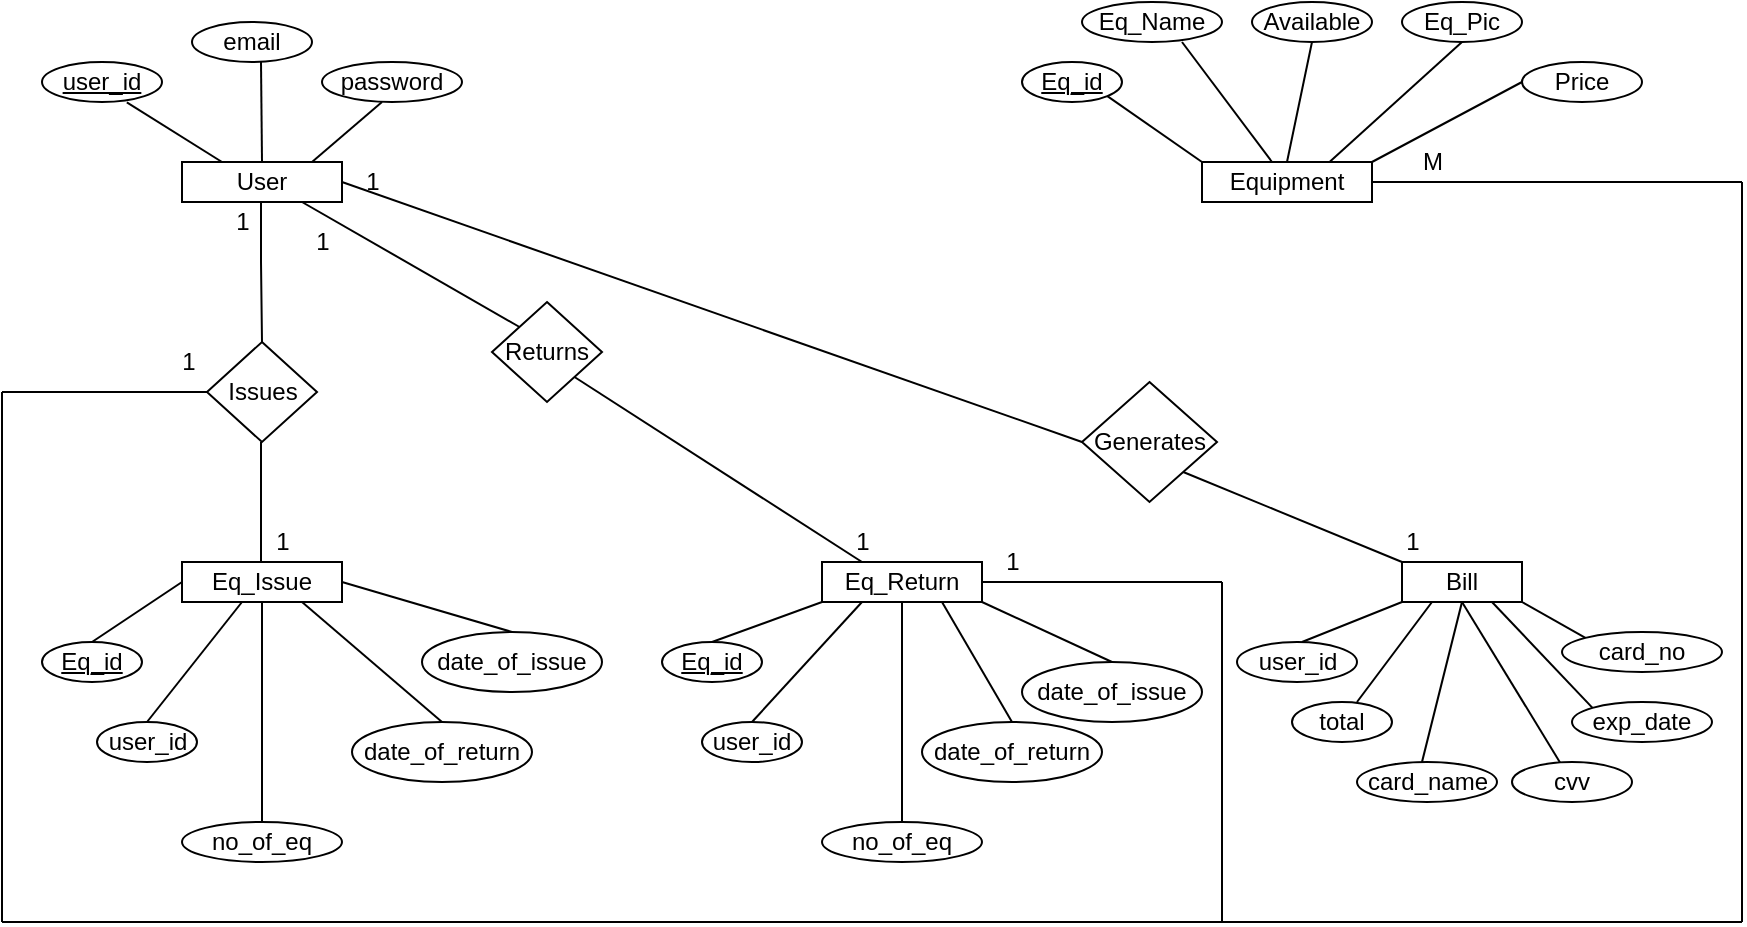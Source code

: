 <mxfile version="15.9.1" type="device"><diagram id="R2lEEEUBdFMjLlhIrx00" name="Page-1"><mxGraphModel dx="1888" dy="579" grid="1" gridSize="10" guides="1" tooltips="1" connect="1" arrows="1" fold="1" page="1" pageScale="1" pageWidth="850" pageHeight="1100" math="0" shadow="0" extFonts="Permanent Marker^https://fonts.googleapis.com/css?family=Permanent+Marker"><root><mxCell id="0"/><mxCell id="1" parent="0"/><mxCell id="FPNQ0Em0uRhj_sEyes1W-5" value="User" style="rounded=0;whiteSpace=wrap;html=1;" vertex="1" parent="1"><mxGeometry x="80" y="120" width="80" height="20" as="geometry"/></mxCell><mxCell id="FPNQ0Em0uRhj_sEyes1W-6" value="password" style="ellipse;whiteSpace=wrap;html=1;" vertex="1" parent="1"><mxGeometry x="150" y="70" width="70" height="20" as="geometry"/></mxCell><mxCell id="FPNQ0Em0uRhj_sEyes1W-7" value="email" style="ellipse;whiteSpace=wrap;html=1;" vertex="1" parent="1"><mxGeometry x="85" y="50" width="60" height="20" as="geometry"/></mxCell><mxCell id="FPNQ0Em0uRhj_sEyes1W-8" value="&lt;u&gt;user_id&lt;/u&gt;" style="ellipse;whiteSpace=wrap;html=1;" vertex="1" parent="1"><mxGeometry x="10" y="70" width="60" height="20" as="geometry"/></mxCell><mxCell id="FPNQ0Em0uRhj_sEyes1W-9" value="Equipment" style="rounded=0;whiteSpace=wrap;html=1;" vertex="1" parent="1"><mxGeometry x="590" y="120" width="85" height="20" as="geometry"/></mxCell><mxCell id="FPNQ0Em0uRhj_sEyes1W-10" value="&lt;u&gt;Eq_id&lt;/u&gt;" style="ellipse;whiteSpace=wrap;html=1;" vertex="1" parent="1"><mxGeometry x="500" y="70" width="50" height="20" as="geometry"/></mxCell><mxCell id="FPNQ0Em0uRhj_sEyes1W-12" value="Eq_Name" style="ellipse;whiteSpace=wrap;html=1;" vertex="1" parent="1"><mxGeometry x="530" y="40" width="70" height="20" as="geometry"/></mxCell><mxCell id="FPNQ0Em0uRhj_sEyes1W-13" value="Available" style="ellipse;whiteSpace=wrap;html=1;" vertex="1" parent="1"><mxGeometry x="615" y="40" width="60" height="20" as="geometry"/></mxCell><mxCell id="FPNQ0Em0uRhj_sEyes1W-14" value="Eq_Pic" style="ellipse;whiteSpace=wrap;html=1;" vertex="1" parent="1"><mxGeometry x="690" y="40" width="60" height="20" as="geometry"/></mxCell><mxCell id="FPNQ0Em0uRhj_sEyes1W-16" value="Price" style="ellipse;whiteSpace=wrap;html=1;" vertex="1" parent="1"><mxGeometry x="750" y="70" width="60" height="20" as="geometry"/></mxCell><mxCell id="FPNQ0Em0uRhj_sEyes1W-18" value="Issues" style="rhombus;whiteSpace=wrap;html=1;" vertex="1" parent="1"><mxGeometry x="92.5" y="210" width="55" height="50" as="geometry"/></mxCell><mxCell id="FPNQ0Em0uRhj_sEyes1W-20" value="Eq_Issue" style="rounded=0;whiteSpace=wrap;html=1;" vertex="1" parent="1"><mxGeometry x="80" y="320" width="80" height="20" as="geometry"/></mxCell><mxCell id="FPNQ0Em0uRhj_sEyes1W-21" value="&lt;u&gt;Eq_id&lt;/u&gt;" style="ellipse;whiteSpace=wrap;html=1;" vertex="1" parent="1"><mxGeometry x="10" y="360" width="50" height="20" as="geometry"/></mxCell><mxCell id="FPNQ0Em0uRhj_sEyes1W-22" value="user_id" style="ellipse;whiteSpace=wrap;html=1;" vertex="1" parent="1"><mxGeometry x="37.5" y="400" width="50" height="20" as="geometry"/></mxCell><mxCell id="FPNQ0Em0uRhj_sEyes1W-23" value="date_of_issue" style="ellipse;whiteSpace=wrap;html=1;" vertex="1" parent="1"><mxGeometry x="200" y="355" width="90" height="30" as="geometry"/></mxCell><mxCell id="FPNQ0Em0uRhj_sEyes1W-24" value="date_of_return" style="ellipse;whiteSpace=wrap;html=1;" vertex="1" parent="1"><mxGeometry x="165" y="400" width="90" height="30" as="geometry"/></mxCell><mxCell id="FPNQ0Em0uRhj_sEyes1W-25" value="no_of_eq" style="ellipse;whiteSpace=wrap;html=1;" vertex="1" parent="1"><mxGeometry x="80" y="450" width="80" height="20" as="geometry"/></mxCell><mxCell id="FPNQ0Em0uRhj_sEyes1W-26" value="Eq_Return" style="rounded=0;whiteSpace=wrap;html=1;" vertex="1" parent="1"><mxGeometry x="400" y="320" width="80" height="20" as="geometry"/></mxCell><mxCell id="FPNQ0Em0uRhj_sEyes1W-27" value="&lt;u&gt;Eq_id&lt;/u&gt;" style="ellipse;whiteSpace=wrap;html=1;" vertex="1" parent="1"><mxGeometry x="320" y="360" width="50" height="20" as="geometry"/></mxCell><mxCell id="FPNQ0Em0uRhj_sEyes1W-28" value="user_id" style="ellipse;whiteSpace=wrap;html=1;" vertex="1" parent="1"><mxGeometry x="340" y="400" width="50" height="20" as="geometry"/></mxCell><mxCell id="FPNQ0Em0uRhj_sEyes1W-29" value="no_of_eq" style="ellipse;whiteSpace=wrap;html=1;" vertex="1" parent="1"><mxGeometry x="400" y="450" width="80" height="20" as="geometry"/></mxCell><mxCell id="FPNQ0Em0uRhj_sEyes1W-30" value="date_of_return" style="ellipse;whiteSpace=wrap;html=1;" vertex="1" parent="1"><mxGeometry x="450" y="400" width="90" height="30" as="geometry"/></mxCell><mxCell id="FPNQ0Em0uRhj_sEyes1W-31" value="date_of_issue" style="ellipse;whiteSpace=wrap;html=1;" vertex="1" parent="1"><mxGeometry x="500" y="370" width="90" height="30" as="geometry"/></mxCell><mxCell id="FPNQ0Em0uRhj_sEyes1W-32" value="Returns" style="rhombus;whiteSpace=wrap;html=1;" vertex="1" parent="1"><mxGeometry x="235" y="190" width="55" height="50" as="geometry"/></mxCell><mxCell id="FPNQ0Em0uRhj_sEyes1W-33" value="Bill" style="rounded=0;whiteSpace=wrap;html=1;" vertex="1" parent="1"><mxGeometry x="690" y="320" width="60" height="20" as="geometry"/></mxCell><mxCell id="FPNQ0Em0uRhj_sEyes1W-37" value="user_id" style="ellipse;whiteSpace=wrap;html=1;" vertex="1" parent="1"><mxGeometry x="607.5" y="360" width="60" height="20" as="geometry"/></mxCell><mxCell id="FPNQ0Em0uRhj_sEyes1W-38" value="total" style="ellipse;whiteSpace=wrap;html=1;" vertex="1" parent="1"><mxGeometry x="635" y="390" width="50" height="20" as="geometry"/></mxCell><mxCell id="FPNQ0Em0uRhj_sEyes1W-39" value="card_no" style="ellipse;whiteSpace=wrap;html=1;" vertex="1" parent="1"><mxGeometry x="770" y="355" width="80" height="20" as="geometry"/></mxCell><mxCell id="FPNQ0Em0uRhj_sEyes1W-40" value="card_name" style="ellipse;whiteSpace=wrap;html=1;" vertex="1" parent="1"><mxGeometry x="667.5" y="420" width="70" height="20" as="geometry"/></mxCell><mxCell id="FPNQ0Em0uRhj_sEyes1W-41" value="exp_date" style="ellipse;whiteSpace=wrap;html=1;" vertex="1" parent="1"><mxGeometry x="775" y="390" width="70" height="20" as="geometry"/></mxCell><mxCell id="FPNQ0Em0uRhj_sEyes1W-42" value="cvv" style="ellipse;whiteSpace=wrap;html=1;" vertex="1" parent="1"><mxGeometry x="745" y="420" width="60" height="20" as="geometry"/></mxCell><mxCell id="FPNQ0Em0uRhj_sEyes1W-58" value="" style="endArrow=none;html=1;rounded=0;" edge="1" parent="1"><mxGeometry relative="1" as="geometry"><mxPoint x="119.5" y="140" as="sourcePoint"/><mxPoint x="120" y="210" as="targetPoint"/><Array as="points"><mxPoint x="119.5" y="170"/></Array></mxGeometry></mxCell><mxCell id="FPNQ0Em0uRhj_sEyes1W-62" value="" style="endArrow=none;html=1;rounded=0;entryX=0.707;entryY=1.01;entryDx=0;entryDy=0;entryPerimeter=0;" edge="1" parent="1" target="FPNQ0Em0uRhj_sEyes1W-8"><mxGeometry width="50" height="50" relative="1" as="geometry"><mxPoint x="100" y="120" as="sourcePoint"/><mxPoint x="50" y="50" as="targetPoint"/></mxGeometry></mxCell><mxCell id="FPNQ0Em0uRhj_sEyes1W-63" value="" style="endArrow=none;html=1;rounded=0;" edge="1" parent="1"><mxGeometry width="50" height="50" relative="1" as="geometry"><mxPoint x="120" y="120" as="sourcePoint"/><mxPoint x="119.5" y="70" as="targetPoint"/></mxGeometry></mxCell><mxCell id="FPNQ0Em0uRhj_sEyes1W-64" value="" style="endArrow=none;html=1;rounded=0;" edge="1" parent="1"><mxGeometry width="50" height="50" relative="1" as="geometry"><mxPoint x="145" y="120" as="sourcePoint"/><mxPoint x="180" y="90" as="targetPoint"/></mxGeometry></mxCell><mxCell id="FPNQ0Em0uRhj_sEyes1W-67" value="" style="endArrow=none;html=1;rounded=0;" edge="1" parent="1"><mxGeometry width="50" height="50" relative="1" as="geometry"><mxPoint x="119.5" y="320" as="sourcePoint"/><mxPoint x="119.5" y="260" as="targetPoint"/></mxGeometry></mxCell><mxCell id="FPNQ0Em0uRhj_sEyes1W-69" value="" style="endArrow=none;html=1;rounded=0;" edge="1" parent="1" source="FPNQ0Em0uRhj_sEyes1W-25"><mxGeometry width="50" height="50" relative="1" as="geometry"><mxPoint x="120" y="440" as="sourcePoint"/><mxPoint x="120" y="340" as="targetPoint"/></mxGeometry></mxCell><mxCell id="FPNQ0Em0uRhj_sEyes1W-70" value="" style="endArrow=none;html=1;rounded=0;exitX=0.5;exitY=0;exitDx=0;exitDy=0;" edge="1" parent="1" source="FPNQ0Em0uRhj_sEyes1W-21"><mxGeometry width="50" height="50" relative="1" as="geometry"><mxPoint x="50" y="360" as="sourcePoint"/><mxPoint x="80" y="330" as="targetPoint"/></mxGeometry></mxCell><mxCell id="FPNQ0Em0uRhj_sEyes1W-71" value="" style="endArrow=none;html=1;rounded=0;exitX=0.5;exitY=0;exitDx=0;exitDy=0;" edge="1" parent="1" source="FPNQ0Em0uRhj_sEyes1W-22"><mxGeometry width="50" height="50" relative="1" as="geometry"><mxPoint x="60" y="390" as="sourcePoint"/><mxPoint x="110" y="340" as="targetPoint"/></mxGeometry></mxCell><mxCell id="FPNQ0Em0uRhj_sEyes1W-73" value="" style="endArrow=none;html=1;rounded=0;exitX=0.5;exitY=0;exitDx=0;exitDy=0;entryX=0.75;entryY=1;entryDx=0;entryDy=0;" edge="1" parent="1" source="FPNQ0Em0uRhj_sEyes1W-24" target="FPNQ0Em0uRhj_sEyes1W-20"><mxGeometry width="50" height="50" relative="1" as="geometry"><mxPoint x="100" y="395" as="sourcePoint"/><mxPoint x="150" y="345" as="targetPoint"/></mxGeometry></mxCell><mxCell id="FPNQ0Em0uRhj_sEyes1W-74" value="" style="endArrow=none;html=1;rounded=0;entryX=0.5;entryY=0;entryDx=0;entryDy=0;" edge="1" parent="1" target="FPNQ0Em0uRhj_sEyes1W-23"><mxGeometry width="50" height="50" relative="1" as="geometry"><mxPoint x="160" y="330" as="sourcePoint"/><mxPoint x="210" y="280" as="targetPoint"/></mxGeometry></mxCell><mxCell id="FPNQ0Em0uRhj_sEyes1W-76" value="" style="endArrow=none;html=1;rounded=0;exitX=0;exitY=0;exitDx=0;exitDy=0;entryX=0.75;entryY=1;entryDx=0;entryDy=0;" edge="1" parent="1" source="FPNQ0Em0uRhj_sEyes1W-32" target="FPNQ0Em0uRhj_sEyes1W-5"><mxGeometry width="50" height="50" relative="1" as="geometry"><mxPoint x="100" y="190" as="sourcePoint"/><mxPoint x="150" y="140" as="targetPoint"/></mxGeometry></mxCell><mxCell id="FPNQ0Em0uRhj_sEyes1W-77" value="" style="endArrow=none;html=1;rounded=0;entryX=1;entryY=1;entryDx=0;entryDy=0;exitX=0.25;exitY=0;exitDx=0;exitDy=0;" edge="1" parent="1" source="FPNQ0Em0uRhj_sEyes1W-26" target="FPNQ0Em0uRhj_sEyes1W-32"><mxGeometry width="50" height="50" relative="1" as="geometry"><mxPoint x="420" y="290" as="sourcePoint"/><mxPoint x="340" y="240" as="targetPoint"/></mxGeometry></mxCell><mxCell id="FPNQ0Em0uRhj_sEyes1W-78" value="" style="endArrow=none;html=1;rounded=0;exitX=0.5;exitY=0;exitDx=0;exitDy=0;entryX=0;entryY=1;entryDx=0;entryDy=0;" edge="1" parent="1" source="FPNQ0Em0uRhj_sEyes1W-27" target="FPNQ0Em0uRhj_sEyes1W-26"><mxGeometry width="50" height="50" relative="1" as="geometry"><mxPoint x="380" y="380" as="sourcePoint"/><mxPoint x="430" y="330" as="targetPoint"/></mxGeometry></mxCell><mxCell id="FPNQ0Em0uRhj_sEyes1W-80" value="" style="endArrow=none;html=1;rounded=0;exitX=0.5;exitY=0;exitDx=0;exitDy=0;entryX=0.25;entryY=1;entryDx=0;entryDy=0;" edge="1" parent="1" source="FPNQ0Em0uRhj_sEyes1W-28" target="FPNQ0Em0uRhj_sEyes1W-26"><mxGeometry width="50" height="50" relative="1" as="geometry"><mxPoint x="400" y="390" as="sourcePoint"/><mxPoint x="450" y="340" as="targetPoint"/></mxGeometry></mxCell><mxCell id="FPNQ0Em0uRhj_sEyes1W-81" value="" style="endArrow=none;html=1;rounded=0;exitX=0.5;exitY=0;exitDx=0;exitDy=0;entryX=0.5;entryY=1;entryDx=0;entryDy=0;" edge="1" parent="1" source="FPNQ0Em0uRhj_sEyes1W-29" target="FPNQ0Em0uRhj_sEyes1W-26"><mxGeometry width="50" height="50" relative="1" as="geometry"><mxPoint x="425" y="390" as="sourcePoint"/><mxPoint x="475" y="340" as="targetPoint"/></mxGeometry></mxCell><mxCell id="FPNQ0Em0uRhj_sEyes1W-82" value="" style="endArrow=none;html=1;rounded=0;exitX=0.5;exitY=0;exitDx=0;exitDy=0;entryX=0.75;entryY=1;entryDx=0;entryDy=0;" edge="1" parent="1" source="FPNQ0Em0uRhj_sEyes1W-30" target="FPNQ0Em0uRhj_sEyes1W-26"><mxGeometry width="50" height="50" relative="1" as="geometry"><mxPoint x="530" y="390" as="sourcePoint"/><mxPoint x="480" y="340" as="targetPoint"/></mxGeometry></mxCell><mxCell id="FPNQ0Em0uRhj_sEyes1W-84" value="" style="endArrow=none;html=1;rounded=0;exitX=0.5;exitY=0;exitDx=0;exitDy=0;entryX=1;entryY=1;entryDx=0;entryDy=0;" edge="1" parent="1" source="FPNQ0Em0uRhj_sEyes1W-31" target="FPNQ0Em0uRhj_sEyes1W-26"><mxGeometry width="50" height="50" relative="1" as="geometry"><mxPoint x="615" y="360" as="sourcePoint"/><mxPoint x="510" y="330" as="targetPoint"/></mxGeometry></mxCell><mxCell id="FPNQ0Em0uRhj_sEyes1W-86" value="" style="endArrow=none;html=1;rounded=0;exitX=0;exitY=0;exitDx=0;exitDy=0;entryX=1;entryY=1;entryDx=0;entryDy=0;" edge="1" parent="1" source="FPNQ0Em0uRhj_sEyes1W-9" target="FPNQ0Em0uRhj_sEyes1W-10"><mxGeometry width="50" height="50" relative="1" as="geometry"><mxPoint x="550" y="160" as="sourcePoint"/><mxPoint x="550" y="90" as="targetPoint"/></mxGeometry></mxCell><mxCell id="FPNQ0Em0uRhj_sEyes1W-87" value="" style="endArrow=none;html=1;rounded=0;" edge="1" parent="1" source="FPNQ0Em0uRhj_sEyes1W-9"><mxGeometry width="50" height="50" relative="1" as="geometry"><mxPoint x="530" y="110" as="sourcePoint"/><mxPoint x="580" y="60" as="targetPoint"/></mxGeometry></mxCell><mxCell id="FPNQ0Em0uRhj_sEyes1W-88" value="" style="endArrow=none;html=1;rounded=0;entryX=0.5;entryY=1;entryDx=0;entryDy=0;exitX=0.5;exitY=0;exitDx=0;exitDy=0;" edge="1" parent="1" source="FPNQ0Em0uRhj_sEyes1W-9" target="FPNQ0Em0uRhj_sEyes1W-13"><mxGeometry width="50" height="50" relative="1" as="geometry"><mxPoint x="510" y="280" as="sourcePoint"/><mxPoint x="560" y="230" as="targetPoint"/></mxGeometry></mxCell><mxCell id="FPNQ0Em0uRhj_sEyes1W-89" value="" style="endArrow=none;html=1;rounded=0;exitX=0.75;exitY=0;exitDx=0;exitDy=0;" edge="1" parent="1" source="FPNQ0Em0uRhj_sEyes1W-9"><mxGeometry width="50" height="50" relative="1" as="geometry"><mxPoint x="670" y="110" as="sourcePoint"/><mxPoint x="720" y="60" as="targetPoint"/></mxGeometry></mxCell><mxCell id="FPNQ0Em0uRhj_sEyes1W-90" value="" style="endArrow=none;html=1;rounded=0;exitX=1;exitY=0;exitDx=0;exitDy=0;" edge="1" parent="1" source="FPNQ0Em0uRhj_sEyes1W-9"><mxGeometry width="50" height="50" relative="1" as="geometry"><mxPoint x="700" y="130" as="sourcePoint"/><mxPoint x="750" y="80" as="targetPoint"/></mxGeometry></mxCell><mxCell id="FPNQ0Em0uRhj_sEyes1W-92" value="Generates" style="rhombus;whiteSpace=wrap;html=1;" vertex="1" parent="1"><mxGeometry x="530" y="230" width="67.5" height="60" as="geometry"/></mxCell><mxCell id="FPNQ0Em0uRhj_sEyes1W-93" value="" style="endArrow=none;html=1;rounded=0;entryX=0;entryY=0.5;entryDx=0;entryDy=0;exitX=1;exitY=0.5;exitDx=0;exitDy=0;" edge="1" parent="1" source="FPNQ0Em0uRhj_sEyes1W-5" target="FPNQ0Em0uRhj_sEyes1W-92"><mxGeometry width="50" height="50" relative="1" as="geometry"><mxPoint x="160" y="130" as="sourcePoint"/><mxPoint x="210" y="80" as="targetPoint"/></mxGeometry></mxCell><mxCell id="FPNQ0Em0uRhj_sEyes1W-94" value="" style="endArrow=none;html=1;rounded=0;exitX=0;exitY=0;exitDx=0;exitDy=0;entryX=1;entryY=1;entryDx=0;entryDy=0;" edge="1" parent="1" source="FPNQ0Em0uRhj_sEyes1W-33" target="FPNQ0Em0uRhj_sEyes1W-92"><mxGeometry width="50" height="50" relative="1" as="geometry"><mxPoint x="460" y="340" as="sourcePoint"/><mxPoint x="590" y="250" as="targetPoint"/></mxGeometry></mxCell><mxCell id="FPNQ0Em0uRhj_sEyes1W-97" value="" style="endArrow=none;html=1;rounded=0;entryX=0;entryY=1;entryDx=0;entryDy=0;" edge="1" parent="1" target="FPNQ0Em0uRhj_sEyes1W-33"><mxGeometry width="50" height="50" relative="1" as="geometry"><mxPoint x="640" y="360" as="sourcePoint"/><mxPoint x="690" y="310" as="targetPoint"/></mxGeometry></mxCell><mxCell id="FPNQ0Em0uRhj_sEyes1W-98" value="" style="endArrow=none;html=1;rounded=0;entryX=0.25;entryY=1;entryDx=0;entryDy=0;" edge="1" parent="1" target="FPNQ0Em0uRhj_sEyes1W-33"><mxGeometry width="50" height="50" relative="1" as="geometry"><mxPoint x="667.5" y="390" as="sourcePoint"/><mxPoint x="717.5" y="370" as="targetPoint"/></mxGeometry></mxCell><mxCell id="FPNQ0Em0uRhj_sEyes1W-99" value="" style="endArrow=none;html=1;rounded=0;entryX=0.5;entryY=1;entryDx=0;entryDy=0;" edge="1" parent="1" target="FPNQ0Em0uRhj_sEyes1W-33"><mxGeometry width="50" height="50" relative="1" as="geometry"><mxPoint x="700" y="420" as="sourcePoint"/><mxPoint x="750" y="370" as="targetPoint"/></mxGeometry></mxCell><mxCell id="FPNQ0Em0uRhj_sEyes1W-100" value="" style="endArrow=none;html=1;rounded=0;entryX=0.5;entryY=1;entryDx=0;entryDy=0;" edge="1" parent="1" source="FPNQ0Em0uRhj_sEyes1W-42" target="FPNQ0Em0uRhj_sEyes1W-33"><mxGeometry width="50" height="50" relative="1" as="geometry"><mxPoint x="710" y="430" as="sourcePoint"/><mxPoint x="730" y="350" as="targetPoint"/></mxGeometry></mxCell><mxCell id="FPNQ0Em0uRhj_sEyes1W-102" value="" style="endArrow=none;html=1;rounded=0;exitX=0;exitY=0;exitDx=0;exitDy=0;entryX=0.75;entryY=1;entryDx=0;entryDy=0;" edge="1" parent="1" source="FPNQ0Em0uRhj_sEyes1W-41" target="FPNQ0Em0uRhj_sEyes1W-33"><mxGeometry width="50" height="50" relative="1" as="geometry"><mxPoint x="685" y="390" as="sourcePoint"/><mxPoint x="730" y="370" as="targetPoint"/></mxGeometry></mxCell><mxCell id="FPNQ0Em0uRhj_sEyes1W-103" value="" style="endArrow=none;html=1;rounded=0;exitX=0;exitY=0;exitDx=0;exitDy=0;" edge="1" parent="1" source="FPNQ0Em0uRhj_sEyes1W-39"><mxGeometry width="50" height="50" relative="1" as="geometry"><mxPoint x="700" y="390" as="sourcePoint"/><mxPoint x="750" y="340" as="targetPoint"/></mxGeometry></mxCell><mxCell id="FPNQ0Em0uRhj_sEyes1W-105" value="" style="endArrow=none;html=1;rounded=0;entryX=0;entryY=0.5;entryDx=0;entryDy=0;" edge="1" parent="1" target="FPNQ0Em0uRhj_sEyes1W-18"><mxGeometry width="50" height="50" relative="1" as="geometry"><mxPoint x="-10" y="235" as="sourcePoint"/><mxPoint x="87.5" y="240" as="targetPoint"/></mxGeometry></mxCell><mxCell id="FPNQ0Em0uRhj_sEyes1W-106" value="" style="endArrow=none;html=1;rounded=0;" edge="1" parent="1"><mxGeometry width="50" height="50" relative="1" as="geometry"><mxPoint x="-10" y="500" as="sourcePoint"/><mxPoint x="-10" y="235" as="targetPoint"/></mxGeometry></mxCell><mxCell id="FPNQ0Em0uRhj_sEyes1W-107" value="" style="endArrow=none;html=1;rounded=0;" edge="1" parent="1"><mxGeometry width="50" height="50" relative="1" as="geometry"><mxPoint x="860" y="500" as="sourcePoint"/><mxPoint x="-10" y="500" as="targetPoint"/></mxGeometry></mxCell><mxCell id="FPNQ0Em0uRhj_sEyes1W-108" value="" style="endArrow=none;html=1;rounded=0;" edge="1" parent="1"><mxGeometry width="50" height="50" relative="1" as="geometry"><mxPoint x="480" y="330" as="sourcePoint"/><mxPoint x="600" y="330" as="targetPoint"/></mxGeometry></mxCell><mxCell id="FPNQ0Em0uRhj_sEyes1W-110" value="" style="endArrow=none;html=1;rounded=0;" edge="1" parent="1"><mxGeometry width="50" height="50" relative="1" as="geometry"><mxPoint x="600" y="500" as="sourcePoint"/><mxPoint x="600" y="330" as="targetPoint"/></mxGeometry></mxCell><mxCell id="FPNQ0Em0uRhj_sEyes1W-111" value="" style="endArrow=none;html=1;rounded=0;" edge="1" parent="1"><mxGeometry width="50" height="50" relative="1" as="geometry"><mxPoint x="860" y="500" as="sourcePoint"/><mxPoint x="860" y="130" as="targetPoint"/></mxGeometry></mxCell><mxCell id="FPNQ0Em0uRhj_sEyes1W-112" value="" style="endArrow=none;html=1;rounded=0;exitX=1;exitY=0.5;exitDx=0;exitDy=0;" edge="1" parent="1" source="FPNQ0Em0uRhj_sEyes1W-9"><mxGeometry width="50" height="50" relative="1" as="geometry"><mxPoint x="810" y="180" as="sourcePoint"/><mxPoint x="860" y="130" as="targetPoint"/></mxGeometry></mxCell><mxCell id="FPNQ0Em0uRhj_sEyes1W-113" value="M" style="text;html=1;align=center;verticalAlign=middle;resizable=0;points=[];autosize=1;strokeColor=none;fillColor=none;" vertex="1" parent="1"><mxGeometry x="690" y="110" width="30" height="20" as="geometry"/></mxCell><mxCell id="FPNQ0Em0uRhj_sEyes1W-114" value="1" style="text;html=1;align=center;verticalAlign=middle;resizable=0;points=[];autosize=1;strokeColor=none;fillColor=none;" vertex="1" parent="1"><mxGeometry x="685" y="300" width="20" height="20" as="geometry"/></mxCell><mxCell id="FPNQ0Em0uRhj_sEyes1W-115" value="1" style="text;html=1;align=center;verticalAlign=middle;resizable=0;points=[];autosize=1;strokeColor=none;fillColor=none;" vertex="1" parent="1"><mxGeometry x="165" y="120" width="20" height="20" as="geometry"/></mxCell><mxCell id="FPNQ0Em0uRhj_sEyes1W-116" value="1" style="text;html=1;align=center;verticalAlign=middle;resizable=0;points=[];autosize=1;strokeColor=none;fillColor=none;" vertex="1" parent="1"><mxGeometry x="100" y="140" width="20" height="20" as="geometry"/></mxCell><mxCell id="FPNQ0Em0uRhj_sEyes1W-117" value="1" style="text;html=1;align=center;verticalAlign=middle;resizable=0;points=[];autosize=1;strokeColor=none;fillColor=none;" vertex="1" parent="1"><mxGeometry x="120" y="300" width="20" height="20" as="geometry"/></mxCell><mxCell id="FPNQ0Em0uRhj_sEyes1W-118" value="1" style="text;html=1;align=center;verticalAlign=middle;resizable=0;points=[];autosize=1;strokeColor=none;fillColor=none;" vertex="1" parent="1"><mxGeometry x="410" y="300" width="20" height="20" as="geometry"/></mxCell><mxCell id="FPNQ0Em0uRhj_sEyes1W-119" value="1" style="text;html=1;align=center;verticalAlign=middle;resizable=0;points=[];autosize=1;strokeColor=none;fillColor=none;" vertex="1" parent="1"><mxGeometry x="140" y="150" width="20" height="20" as="geometry"/></mxCell><mxCell id="FPNQ0Em0uRhj_sEyes1W-121" value="1" style="text;html=1;align=center;verticalAlign=middle;resizable=0;points=[];autosize=1;strokeColor=none;fillColor=none;" vertex="1" parent="1"><mxGeometry x="485" y="310" width="20" height="20" as="geometry"/></mxCell><mxCell id="FPNQ0Em0uRhj_sEyes1W-122" value="1" style="text;html=1;align=center;verticalAlign=middle;resizable=0;points=[];autosize=1;strokeColor=none;fillColor=none;" vertex="1" parent="1"><mxGeometry x="72.5" y="210" width="20" height="20" as="geometry"/></mxCell></root></mxGraphModel></diagram></mxfile>